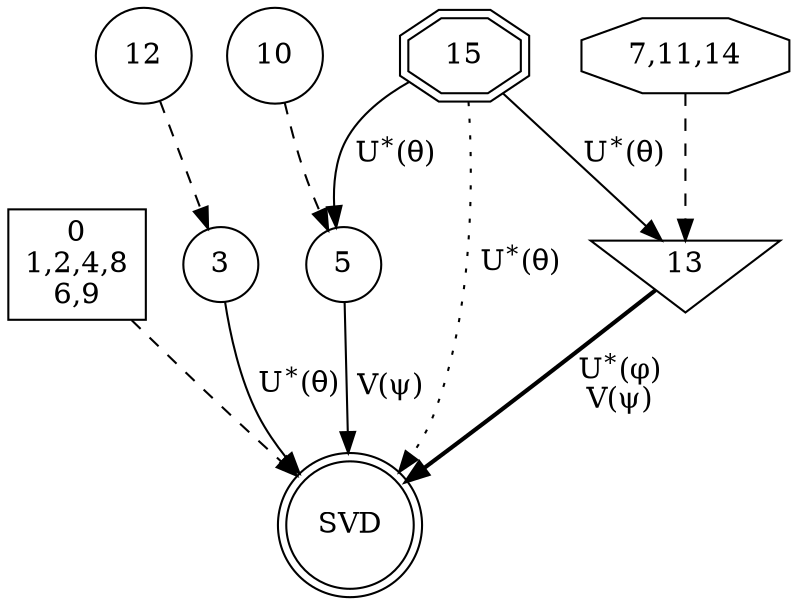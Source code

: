 strict digraph sv2 {
    {
        0124869 [shape=box,label="0\n1,2,4,8\n6,9"]
        3 [shape=circle]
        5 [shape=circle]
        71114 [shape=octagon,label="7,11,14"]
        10 [shape=circle]
        12 [shape=circle]
        13 [shape=invtriangle]
        15 [shape=doubleoctagon]
        SVD [shape=doublecircle]
    }
    0124869 -> SVD [style=dashed]
    3 -> SVD [label=<U<SUP>*</SUP>(θ)>]
    71114 -> 13 [style=dashed]
    12 -> 3 [style=dashed]
    13 -> SVD [label=< U<SUP>*</SUP>(φ)<BR/> V(ψ)>,style=bold]
    5 -> SVD [label=< V(ψ)>]
    10 -> 5 [style=dashed]
    15 -> 5 [label=< U<SUP>*</SUP>(θ)>]
    15 -> SVD [label=< U<SUP>*</SUP>(θ)>,style=dotted]
    15 -> 13 [label=<U<SUP>*</SUP>(θ)>]
}
